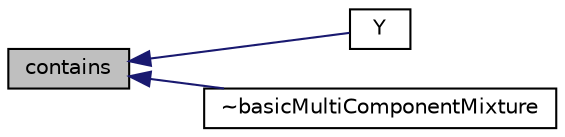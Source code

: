 digraph "contains"
{
  bgcolor="transparent";
  edge [fontname="Helvetica",fontsize="10",labelfontname="Helvetica",labelfontsize="10"];
  node [fontname="Helvetica",fontsize="10",shape=record];
  rankdir="LR";
  Node1 [label="contains",height=0.2,width=0.4,color="black", fillcolor="grey75", style="filled", fontcolor="black"];
  Node1 -> Node2 [dir="back",color="midnightblue",fontsize="10",style="solid",fontname="Helvetica"];
  Node2 [label="Y",height=0.2,width=0.4,color="black",URL="$a00108.html#a56ed99c58ad11a9cb786dcf24ef21a4a",tooltip="Return the const mass-fraction field for a specie given by name. "];
  Node1 -> Node3 [dir="back",color="midnightblue",fontsize="10",style="solid",fontname="Helvetica"];
  Node3 [label="~basicMultiComponentMixture",height=0.2,width=0.4,color="black",URL="$a00108.html#a9ce1b49fc0de98422b88a71eb5ef22fe",tooltip="Destructor. "];
}
